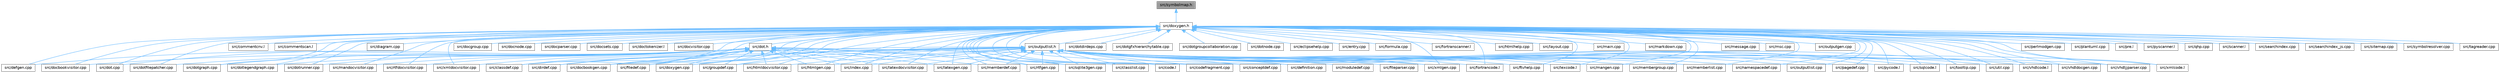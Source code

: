 digraph "src/symbolmap.h"
{
 // INTERACTIVE_SVG=YES
 // LATEX_PDF_SIZE
  bgcolor="transparent";
  edge [fontname=Helvetica,fontsize=10,labelfontname=Helvetica,labelfontsize=10];
  node [fontname=Helvetica,fontsize=10,shape=box,height=0.2,width=0.4];
  Node1 [id="Node000001",label="src/symbolmap.h",height=0.2,width=0.4,color="gray40", fillcolor="grey60", style="filled", fontcolor="black",tooltip=" "];
  Node1 -> Node2 [id="edge1_Node000001_Node000002",dir="back",color="steelblue1",style="solid",tooltip=" "];
  Node2 [id="Node000002",label="src/doxygen.h",height=0.2,width=0.4,color="grey40", fillcolor="white", style="filled",URL="$d1/da1/doxygen_8h.html",tooltip=" "];
  Node2 -> Node3 [id="edge2_Node000002_Node000003",dir="back",color="steelblue1",style="solid",tooltip=" "];
  Node3 [id="Node000003",label="src/classdef.cpp",height=0.2,width=0.4,color="grey40", fillcolor="white", style="filled",URL="$de/d89/classdef_8cpp.html",tooltip=" "];
  Node2 -> Node4 [id="edge3_Node000002_Node000004",dir="back",color="steelblue1",style="solid",tooltip=" "];
  Node4 [id="Node000004",label="src/classlist.cpp",height=0.2,width=0.4,color="grey40", fillcolor="white", style="filled",URL="$d6/d10/classlist_8cpp.html",tooltip=" "];
  Node2 -> Node5 [id="edge4_Node000002_Node000005",dir="back",color="steelblue1",style="solid",tooltip=" "];
  Node5 [id="Node000005",label="src/code.l",height=0.2,width=0.4,color="grey40", fillcolor="white", style="filled",URL="$da/d1f/code_8l.html",tooltip=" "];
  Node2 -> Node6 [id="edge5_Node000002_Node000006",dir="back",color="steelblue1",style="solid",tooltip=" "];
  Node6 [id="Node000006",label="src/codefragment.cpp",height=0.2,width=0.4,color="grey40", fillcolor="white", style="filled",URL="$dd/d4a/codefragment_8cpp.html",tooltip=" "];
  Node2 -> Node7 [id="edge6_Node000002_Node000007",dir="back",color="steelblue1",style="solid",tooltip=" "];
  Node7 [id="Node000007",label="src/commentcnv.l",height=0.2,width=0.4,color="grey40", fillcolor="white", style="filled",URL="$d0/d47/commentcnv_8l.html",tooltip=" "];
  Node2 -> Node8 [id="edge7_Node000002_Node000008",dir="back",color="steelblue1",style="solid",tooltip=" "];
  Node8 [id="Node000008",label="src/commentscan.l",height=0.2,width=0.4,color="grey40", fillcolor="white", style="filled",URL="$d7/d5f/commentscan_8l.html",tooltip=" "];
  Node2 -> Node9 [id="edge8_Node000002_Node000009",dir="back",color="steelblue1",style="solid",tooltip=" "];
  Node9 [id="Node000009",label="src/conceptdef.cpp",height=0.2,width=0.4,color="grey40", fillcolor="white", style="filled",URL="$d8/d0a/conceptdef_8cpp.html",tooltip=" "];
  Node2 -> Node10 [id="edge9_Node000002_Node000010",dir="back",color="steelblue1",style="solid",tooltip=" "];
  Node10 [id="Node000010",label="src/defgen.cpp",height=0.2,width=0.4,color="grey40", fillcolor="white", style="filled",URL="$d3/d17/defgen_8cpp.html",tooltip=" "];
  Node2 -> Node11 [id="edge10_Node000002_Node000011",dir="back",color="steelblue1",style="solid",tooltip=" "];
  Node11 [id="Node000011",label="src/definition.cpp",height=0.2,width=0.4,color="grey40", fillcolor="white", style="filled",URL="$d3/dea/definition_8cpp.html",tooltip=" "];
  Node2 -> Node12 [id="edge11_Node000002_Node000012",dir="back",color="steelblue1",style="solid",tooltip=" "];
  Node12 [id="Node000012",label="src/diagram.cpp",height=0.2,width=0.4,color="grey40", fillcolor="white", style="filled",URL="$da/d0d/diagram_8cpp.html",tooltip=" "];
  Node2 -> Node13 [id="edge12_Node000002_Node000013",dir="back",color="steelblue1",style="solid",tooltip=" "];
  Node13 [id="Node000013",label="src/dirdef.cpp",height=0.2,width=0.4,color="grey40", fillcolor="white", style="filled",URL="$d8/d52/dirdef_8cpp.html",tooltip=" "];
  Node2 -> Node14 [id="edge13_Node000002_Node000014",dir="back",color="steelblue1",style="solid",tooltip=" "];
  Node14 [id="Node000014",label="src/docbookgen.cpp",height=0.2,width=0.4,color="grey40", fillcolor="white", style="filled",URL="$d8/d29/docbookgen_8cpp.html",tooltip=" "];
  Node2 -> Node15 [id="edge14_Node000002_Node000015",dir="back",color="steelblue1",style="solid",tooltip=" "];
  Node15 [id="Node000015",label="src/docbookvisitor.cpp",height=0.2,width=0.4,color="grey40", fillcolor="white", style="filled",URL="$dc/d05/docbookvisitor_8cpp.html",tooltip=" "];
  Node2 -> Node16 [id="edge15_Node000002_Node000016",dir="back",color="steelblue1",style="solid",tooltip=" "];
  Node16 [id="Node000016",label="src/docgroup.cpp",height=0.2,width=0.4,color="grey40", fillcolor="white", style="filled",URL="$d3/d36/docgroup_8cpp.html",tooltip=" "];
  Node2 -> Node17 [id="edge16_Node000002_Node000017",dir="back",color="steelblue1",style="solid",tooltip=" "];
  Node17 [id="Node000017",label="src/docnode.cpp",height=0.2,width=0.4,color="grey40", fillcolor="white", style="filled",URL="$d0/d2b/docnode_8cpp.html",tooltip=" "];
  Node2 -> Node18 [id="edge17_Node000002_Node000018",dir="back",color="steelblue1",style="solid",tooltip=" "];
  Node18 [id="Node000018",label="src/docparser.cpp",height=0.2,width=0.4,color="grey40", fillcolor="white", style="filled",URL="$da/d17/docparser_8cpp.html",tooltip=" "];
  Node2 -> Node19 [id="edge18_Node000002_Node000019",dir="back",color="steelblue1",style="solid",tooltip=" "];
  Node19 [id="Node000019",label="src/docsets.cpp",height=0.2,width=0.4,color="grey40", fillcolor="white", style="filled",URL="$d7/d8f/docsets_8cpp.html",tooltip=" "];
  Node2 -> Node20 [id="edge19_Node000002_Node000020",dir="back",color="steelblue1",style="solid",tooltip=" "];
  Node20 [id="Node000020",label="src/doctokenizer.l",height=0.2,width=0.4,color="grey40", fillcolor="white", style="filled",URL="$d1/d39/doctokenizer_8l.html",tooltip=" "];
  Node2 -> Node21 [id="edge20_Node000002_Node000021",dir="back",color="steelblue1",style="solid",tooltip=" "];
  Node21 [id="Node000021",label="src/docvisitor.cpp",height=0.2,width=0.4,color="grey40", fillcolor="white", style="filled",URL="$da/d39/docvisitor_8cpp.html",tooltip=" "];
  Node2 -> Node22 [id="edge21_Node000002_Node000022",dir="back",color="steelblue1",style="solid",tooltip=" "];
  Node22 [id="Node000022",label="src/dot.cpp",height=0.2,width=0.4,color="grey40", fillcolor="white", style="filled",URL="$de/daa/dot_8cpp.html",tooltip=" "];
  Node2 -> Node23 [id="edge22_Node000002_Node000023",dir="back",color="steelblue1",style="solid",tooltip=" "];
  Node23 [id="Node000023",label="src/dot.h",height=0.2,width=0.4,color="grey40", fillcolor="white", style="filled",URL="$d6/d4a/dot_8h.html",tooltip=" "];
  Node23 -> Node3 [id="edge23_Node000023_Node000003",dir="back",color="steelblue1",style="solid",tooltip=" "];
  Node23 -> Node10 [id="edge24_Node000023_Node000010",dir="back",color="steelblue1",style="solid",tooltip=" "];
  Node23 -> Node13 [id="edge25_Node000023_Node000013",dir="back",color="steelblue1",style="solid",tooltip=" "];
  Node23 -> Node14 [id="edge26_Node000023_Node000014",dir="back",color="steelblue1",style="solid",tooltip=" "];
  Node23 -> Node15 [id="edge27_Node000023_Node000015",dir="back",color="steelblue1",style="solid",tooltip=" "];
  Node23 -> Node22 [id="edge28_Node000023_Node000022",dir="back",color="steelblue1",style="solid",tooltip=" "];
  Node23 -> Node24 [id="edge29_Node000023_Node000024",dir="back",color="steelblue1",style="solid",tooltip=" "];
  Node24 [id="Node000024",label="src/dotfilepatcher.cpp",height=0.2,width=0.4,color="grey40", fillcolor="white", style="filled",URL="$d9/d92/dotfilepatcher_8cpp.html",tooltip=" "];
  Node23 -> Node25 [id="edge30_Node000023_Node000025",dir="back",color="steelblue1",style="solid",tooltip=" "];
  Node25 [id="Node000025",label="src/dotgraph.cpp",height=0.2,width=0.4,color="grey40", fillcolor="white", style="filled",URL="$de/d45/dotgraph_8cpp.html",tooltip=" "];
  Node23 -> Node26 [id="edge31_Node000023_Node000026",dir="back",color="steelblue1",style="solid",tooltip=" "];
  Node26 [id="Node000026",label="src/dotlegendgraph.cpp",height=0.2,width=0.4,color="grey40", fillcolor="white", style="filled",URL="$d4/d33/dotlegendgraph_8cpp.html",tooltip=" "];
  Node23 -> Node27 [id="edge32_Node000023_Node000027",dir="back",color="steelblue1",style="solid",tooltip=" "];
  Node27 [id="Node000027",label="src/dotrunner.cpp",height=0.2,width=0.4,color="grey40", fillcolor="white", style="filled",URL="$d1/dfe/dotrunner_8cpp.html",tooltip=" "];
  Node23 -> Node28 [id="edge33_Node000023_Node000028",dir="back",color="steelblue1",style="solid",tooltip=" "];
  Node28 [id="Node000028",label="src/doxygen.cpp",height=0.2,width=0.4,color="grey40", fillcolor="white", style="filled",URL="$dc/d98/doxygen_8cpp.html",tooltip=" "];
  Node23 -> Node29 [id="edge34_Node000023_Node000029",dir="back",color="steelblue1",style="solid",tooltip=" "];
  Node29 [id="Node000029",label="src/filedef.cpp",height=0.2,width=0.4,color="grey40", fillcolor="white", style="filled",URL="$d6/ddc/filedef_8cpp.html",tooltip=" "];
  Node23 -> Node30 [id="edge35_Node000023_Node000030",dir="back",color="steelblue1",style="solid",tooltip=" "];
  Node30 [id="Node000030",label="src/groupdef.cpp",height=0.2,width=0.4,color="grey40", fillcolor="white", style="filled",URL="$d6/d42/groupdef_8cpp.html",tooltip=" "];
  Node23 -> Node31 [id="edge36_Node000023_Node000031",dir="back",color="steelblue1",style="solid",tooltip=" "];
  Node31 [id="Node000031",label="src/htmldocvisitor.cpp",height=0.2,width=0.4,color="grey40", fillcolor="white", style="filled",URL="$da/db0/htmldocvisitor_8cpp.html",tooltip=" "];
  Node23 -> Node32 [id="edge37_Node000023_Node000032",dir="back",color="steelblue1",style="solid",tooltip=" "];
  Node32 [id="Node000032",label="src/htmlgen.cpp",height=0.2,width=0.4,color="grey40", fillcolor="white", style="filled",URL="$d8/d6e/htmlgen_8cpp.html",tooltip=" "];
  Node23 -> Node33 [id="edge38_Node000023_Node000033",dir="back",color="steelblue1",style="solid",tooltip=" "];
  Node33 [id="Node000033",label="src/index.cpp",height=0.2,width=0.4,color="grey40", fillcolor="white", style="filled",URL="$db/d14/index_8cpp.html",tooltip="This file contains functions for the various index pages."];
  Node23 -> Node34 [id="edge39_Node000023_Node000034",dir="back",color="steelblue1",style="solid",tooltip=" "];
  Node34 [id="Node000034",label="src/latexdocvisitor.cpp",height=0.2,width=0.4,color="grey40", fillcolor="white", style="filled",URL="$d1/d4e/latexdocvisitor_8cpp.html",tooltip=" "];
  Node23 -> Node35 [id="edge40_Node000023_Node000035",dir="back",color="steelblue1",style="solid",tooltip=" "];
  Node35 [id="Node000035",label="src/latexgen.cpp",height=0.2,width=0.4,color="grey40", fillcolor="white", style="filled",URL="$d4/d42/latexgen_8cpp.html",tooltip=" "];
  Node23 -> Node36 [id="edge41_Node000023_Node000036",dir="back",color="steelblue1",style="solid",tooltip=" "];
  Node36 [id="Node000036",label="src/mandocvisitor.cpp",height=0.2,width=0.4,color="grey40", fillcolor="white", style="filled",URL="$d8/dde/mandocvisitor_8cpp.html",tooltip=" "];
  Node23 -> Node37 [id="edge42_Node000023_Node000037",dir="back",color="steelblue1",style="solid",tooltip=" "];
  Node37 [id="Node000037",label="src/memberdef.cpp",height=0.2,width=0.4,color="grey40", fillcolor="white", style="filled",URL="$d0/d72/memberdef_8cpp.html",tooltip=" "];
  Node23 -> Node38 [id="edge43_Node000023_Node000038",dir="back",color="steelblue1",style="solid",tooltip=" "];
  Node38 [id="Node000038",label="src/rtfdocvisitor.cpp",height=0.2,width=0.4,color="grey40", fillcolor="white", style="filled",URL="$de/d9a/rtfdocvisitor_8cpp.html",tooltip=" "];
  Node23 -> Node39 [id="edge44_Node000023_Node000039",dir="back",color="steelblue1",style="solid",tooltip=" "];
  Node39 [id="Node000039",label="src/rtfgen.cpp",height=0.2,width=0.4,color="grey40", fillcolor="white", style="filled",URL="$d0/d9c/rtfgen_8cpp.html",tooltip=" "];
  Node23 -> Node40 [id="edge45_Node000023_Node000040",dir="back",color="steelblue1",style="solid",tooltip=" "];
  Node40 [id="Node000040",label="src/sqlite3gen.cpp",height=0.2,width=0.4,color="grey40", fillcolor="white", style="filled",URL="$d8/df8/sqlite3gen_8cpp.html",tooltip=" "];
  Node23 -> Node41 [id="edge46_Node000023_Node000041",dir="back",color="steelblue1",style="solid",tooltip=" "];
  Node41 [id="Node000041",label="src/xmldocvisitor.cpp",height=0.2,width=0.4,color="grey40", fillcolor="white", style="filled",URL="$dd/db6/xmldocvisitor_8cpp.html",tooltip=" "];
  Node23 -> Node42 [id="edge47_Node000023_Node000042",dir="back",color="steelblue1",style="solid",tooltip=" "];
  Node42 [id="Node000042",label="src/xmlgen.cpp",height=0.2,width=0.4,color="grey40", fillcolor="white", style="filled",URL="$d0/dc3/xmlgen_8cpp.html",tooltip=" "];
  Node2 -> Node43 [id="edge48_Node000002_Node000043",dir="back",color="steelblue1",style="solid",tooltip=" "];
  Node43 [id="Node000043",label="src/dotdirdeps.cpp",height=0.2,width=0.4,color="grey40", fillcolor="white", style="filled",URL="$da/d45/dotdirdeps_8cpp.html",tooltip=" "];
  Node2 -> Node24 [id="edge49_Node000002_Node000024",dir="back",color="steelblue1",style="solid",tooltip=" "];
  Node2 -> Node44 [id="edge50_Node000002_Node000044",dir="back",color="steelblue1",style="solid",tooltip=" "];
  Node44 [id="Node000044",label="src/dotgfxhierarchytable.cpp",height=0.2,width=0.4,color="grey40", fillcolor="white", style="filled",URL="$d4/d09/dotgfxhierarchytable_8cpp.html",tooltip=" "];
  Node2 -> Node25 [id="edge51_Node000002_Node000025",dir="back",color="steelblue1",style="solid",tooltip=" "];
  Node2 -> Node45 [id="edge52_Node000002_Node000045",dir="back",color="steelblue1",style="solid",tooltip=" "];
  Node45 [id="Node000045",label="src/dotgroupcollaboration.cpp",height=0.2,width=0.4,color="grey40", fillcolor="white", style="filled",URL="$d1/d86/dotgroupcollaboration_8cpp.html",tooltip=" "];
  Node2 -> Node26 [id="edge53_Node000002_Node000026",dir="back",color="steelblue1",style="solid",tooltip=" "];
  Node2 -> Node46 [id="edge54_Node000002_Node000046",dir="back",color="steelblue1",style="solid",tooltip=" "];
  Node46 [id="Node000046",label="src/dotnode.cpp",height=0.2,width=0.4,color="grey40", fillcolor="white", style="filled",URL="$df/d58/dotnode_8cpp.html",tooltip=" "];
  Node2 -> Node27 [id="edge55_Node000002_Node000027",dir="back",color="steelblue1",style="solid",tooltip=" "];
  Node2 -> Node28 [id="edge56_Node000002_Node000028",dir="back",color="steelblue1",style="solid",tooltip=" "];
  Node2 -> Node47 [id="edge57_Node000002_Node000047",dir="back",color="steelblue1",style="solid",tooltip=" "];
  Node47 [id="Node000047",label="src/eclipsehelp.cpp",height=0.2,width=0.4,color="grey40", fillcolor="white", style="filled",URL="$d8/d56/eclipsehelp_8cpp.html",tooltip=" "];
  Node2 -> Node48 [id="edge58_Node000002_Node000048",dir="back",color="steelblue1",style="solid",tooltip=" "];
  Node48 [id="Node000048",label="src/entry.cpp",height=0.2,width=0.4,color="grey40", fillcolor="white", style="filled",URL="$d2/dd2/entry_8cpp.html",tooltip=" "];
  Node2 -> Node29 [id="edge59_Node000002_Node000029",dir="back",color="steelblue1",style="solid",tooltip=" "];
  Node2 -> Node49 [id="edge60_Node000002_Node000049",dir="back",color="steelblue1",style="solid",tooltip=" "];
  Node49 [id="Node000049",label="src/formula.cpp",height=0.2,width=0.4,color="grey40", fillcolor="white", style="filled",URL="$d7/d5b/formula_8cpp.html",tooltip=" "];
  Node2 -> Node50 [id="edge61_Node000002_Node000050",dir="back",color="steelblue1",style="solid",tooltip=" "];
  Node50 [id="Node000050",label="src/fortrancode.l",height=0.2,width=0.4,color="grey40", fillcolor="white", style="filled",URL="$d9/d5b/fortrancode_8l.html",tooltip=" "];
  Node2 -> Node51 [id="edge62_Node000002_Node000051",dir="back",color="steelblue1",style="solid",tooltip=" "];
  Node51 [id="Node000051",label="src/fortranscanner.l",height=0.2,width=0.4,color="grey40", fillcolor="white", style="filled",URL="$dd/d00/fortranscanner_8l.html",tooltip=" "];
  Node2 -> Node52 [id="edge63_Node000002_Node000052",dir="back",color="steelblue1",style="solid",tooltip=" "];
  Node52 [id="Node000052",label="src/ftvhelp.cpp",height=0.2,width=0.4,color="grey40", fillcolor="white", style="filled",URL="$db/d41/ftvhelp_8cpp.html",tooltip=" "];
  Node2 -> Node30 [id="edge64_Node000002_Node000030",dir="back",color="steelblue1",style="solid",tooltip=" "];
  Node2 -> Node31 [id="edge65_Node000002_Node000031",dir="back",color="steelblue1",style="solid",tooltip=" "];
  Node2 -> Node32 [id="edge66_Node000002_Node000032",dir="back",color="steelblue1",style="solid",tooltip=" "];
  Node2 -> Node53 [id="edge67_Node000002_Node000053",dir="back",color="steelblue1",style="solid",tooltip=" "];
  Node53 [id="Node000053",label="src/htmlhelp.cpp",height=0.2,width=0.4,color="grey40", fillcolor="white", style="filled",URL="$d3/d4b/htmlhelp_8cpp.html",tooltip=" "];
  Node2 -> Node33 [id="edge68_Node000002_Node000033",dir="back",color="steelblue1",style="solid",tooltip=" "];
  Node2 -> Node34 [id="edge69_Node000002_Node000034",dir="back",color="steelblue1",style="solid",tooltip=" "];
  Node2 -> Node35 [id="edge70_Node000002_Node000035",dir="back",color="steelblue1",style="solid",tooltip=" "];
  Node2 -> Node54 [id="edge71_Node000002_Node000054",dir="back",color="steelblue1",style="solid",tooltip=" "];
  Node54 [id="Node000054",label="src/layout.cpp",height=0.2,width=0.4,color="grey40", fillcolor="white", style="filled",URL="$db/d16/layout_8cpp.html",tooltip=" "];
  Node2 -> Node55 [id="edge72_Node000002_Node000055",dir="back",color="steelblue1",style="solid",tooltip=" "];
  Node55 [id="Node000055",label="src/lexcode.l",height=0.2,width=0.4,color="grey40", fillcolor="white", style="filled",URL="$d0/d7e/lexcode_8l.html",tooltip=" "];
  Node2 -> Node56 [id="edge73_Node000002_Node000056",dir="back",color="steelblue1",style="solid",tooltip=" "];
  Node56 [id="Node000056",label="src/main.cpp",height=0.2,width=0.4,color="grey40", fillcolor="white", style="filled",URL="$df/d0a/main_8cpp.html",tooltip="main entry point for doxygen"];
  Node2 -> Node36 [id="edge74_Node000002_Node000036",dir="back",color="steelblue1",style="solid",tooltip=" "];
  Node2 -> Node57 [id="edge75_Node000002_Node000057",dir="back",color="steelblue1",style="solid",tooltip=" "];
  Node57 [id="Node000057",label="src/mangen.cpp",height=0.2,width=0.4,color="grey40", fillcolor="white", style="filled",URL="$d7/de7/mangen_8cpp.html",tooltip=" "];
  Node2 -> Node58 [id="edge76_Node000002_Node000058",dir="back",color="steelblue1",style="solid",tooltip=" "];
  Node58 [id="Node000058",label="src/markdown.cpp",height=0.2,width=0.4,color="grey40", fillcolor="white", style="filled",URL="$de/d04/markdown_8cpp.html",tooltip=" "];
  Node2 -> Node37 [id="edge77_Node000002_Node000037",dir="back",color="steelblue1",style="solid",tooltip=" "];
  Node2 -> Node59 [id="edge78_Node000002_Node000059",dir="back",color="steelblue1",style="solid",tooltip=" "];
  Node59 [id="Node000059",label="src/membergroup.cpp",height=0.2,width=0.4,color="grey40", fillcolor="white", style="filled",URL="$d6/d18/membergroup_8cpp.html",tooltip=" "];
  Node2 -> Node60 [id="edge79_Node000002_Node000060",dir="back",color="steelblue1",style="solid",tooltip=" "];
  Node60 [id="Node000060",label="src/memberlist.cpp",height=0.2,width=0.4,color="grey40", fillcolor="white", style="filled",URL="$d0/d14/memberlist_8cpp.html",tooltip=" "];
  Node2 -> Node61 [id="edge80_Node000002_Node000061",dir="back",color="steelblue1",style="solid",tooltip=" "];
  Node61 [id="Node000061",label="src/message.cpp",height=0.2,width=0.4,color="grey40", fillcolor="white", style="filled",URL="$d8/d6a/message_8cpp.html",tooltip=" "];
  Node2 -> Node62 [id="edge81_Node000002_Node000062",dir="back",color="steelblue1",style="solid",tooltip=" "];
  Node62 [id="Node000062",label="src/msc.cpp",height=0.2,width=0.4,color="grey40", fillcolor="white", style="filled",URL="$db/d33/msc_8cpp.html",tooltip=" "];
  Node2 -> Node63 [id="edge82_Node000002_Node000063",dir="back",color="steelblue1",style="solid",tooltip=" "];
  Node63 [id="Node000063",label="src/namespacedef.cpp",height=0.2,width=0.4,color="grey40", fillcolor="white", style="filled",URL="$d7/d1c/namespacedef_8cpp.html",tooltip=" "];
  Node2 -> Node64 [id="edge83_Node000002_Node000064",dir="back",color="steelblue1",style="solid",tooltip=" "];
  Node64 [id="Node000064",label="src/outputgen.cpp",height=0.2,width=0.4,color="grey40", fillcolor="white", style="filled",URL="$d0/d17/outputgen_8cpp.html",tooltip=" "];
  Node2 -> Node65 [id="edge84_Node000002_Node000065",dir="back",color="steelblue1",style="solid",tooltip=" "];
  Node65 [id="Node000065",label="src/outputlist.cpp",height=0.2,width=0.4,color="grey40", fillcolor="white", style="filled",URL="$db/dd8/outputlist_8cpp.html",tooltip=" "];
  Node2 -> Node66 [id="edge85_Node000002_Node000066",dir="back",color="steelblue1",style="solid",tooltip=" "];
  Node66 [id="Node000066",label="src/outputlist.h",height=0.2,width=0.4,color="grey40", fillcolor="white", style="filled",URL="$d2/db9/outputlist_8h.html",tooltip=" "];
  Node66 -> Node3 [id="edge86_Node000066_Node000003",dir="back",color="steelblue1",style="solid",tooltip=" "];
  Node66 -> Node4 [id="edge87_Node000066_Node000004",dir="back",color="steelblue1",style="solid",tooltip=" "];
  Node66 -> Node5 [id="edge88_Node000066_Node000005",dir="back",color="steelblue1",style="solid",tooltip=" "];
  Node66 -> Node6 [id="edge89_Node000066_Node000006",dir="back",color="steelblue1",style="solid",tooltip=" "];
  Node66 -> Node9 [id="edge90_Node000066_Node000009",dir="back",color="steelblue1",style="solid",tooltip=" "];
  Node66 -> Node11 [id="edge91_Node000066_Node000011",dir="back",color="steelblue1",style="solid",tooltip=" "];
  Node66 -> Node13 [id="edge92_Node000066_Node000013",dir="back",color="steelblue1",style="solid",tooltip=" "];
  Node66 -> Node14 [id="edge93_Node000066_Node000014",dir="back",color="steelblue1",style="solid",tooltip=" "];
  Node66 -> Node28 [id="edge94_Node000066_Node000028",dir="back",color="steelblue1",style="solid",tooltip=" "];
  Node66 -> Node29 [id="edge95_Node000066_Node000029",dir="back",color="steelblue1",style="solid",tooltip=" "];
  Node66 -> Node67 [id="edge96_Node000066_Node000067",dir="back",color="steelblue1",style="solid",tooltip=" "];
  Node67 [id="Node000067",label="src/fileparser.cpp",height=0.2,width=0.4,color="grey40", fillcolor="white", style="filled",URL="$d9/d74/fileparser_8cpp.html",tooltip=" "];
  Node66 -> Node50 [id="edge97_Node000066_Node000050",dir="back",color="steelblue1",style="solid",tooltip=" "];
  Node66 -> Node52 [id="edge98_Node000066_Node000052",dir="back",color="steelblue1",style="solid",tooltip=" "];
  Node66 -> Node30 [id="edge99_Node000066_Node000030",dir="back",color="steelblue1",style="solid",tooltip=" "];
  Node66 -> Node31 [id="edge100_Node000066_Node000031",dir="back",color="steelblue1",style="solid",tooltip=" "];
  Node66 -> Node32 [id="edge101_Node000066_Node000032",dir="back",color="steelblue1",style="solid",tooltip=" "];
  Node66 -> Node33 [id="edge102_Node000066_Node000033",dir="back",color="steelblue1",style="solid",tooltip=" "];
  Node66 -> Node34 [id="edge103_Node000066_Node000034",dir="back",color="steelblue1",style="solid",tooltip=" "];
  Node66 -> Node35 [id="edge104_Node000066_Node000035",dir="back",color="steelblue1",style="solid",tooltip=" "];
  Node66 -> Node55 [id="edge105_Node000066_Node000055",dir="back",color="steelblue1",style="solid",tooltip=" "];
  Node66 -> Node57 [id="edge106_Node000066_Node000057",dir="back",color="steelblue1",style="solid",tooltip=" "];
  Node66 -> Node37 [id="edge107_Node000066_Node000037",dir="back",color="steelblue1",style="solid",tooltip=" "];
  Node66 -> Node59 [id="edge108_Node000066_Node000059",dir="back",color="steelblue1",style="solid",tooltip=" "];
  Node66 -> Node60 [id="edge109_Node000066_Node000060",dir="back",color="steelblue1",style="solid",tooltip=" "];
  Node66 -> Node68 [id="edge110_Node000066_Node000068",dir="back",color="steelblue1",style="solid",tooltip=" "];
  Node68 [id="Node000068",label="src/moduledef.cpp",height=0.2,width=0.4,color="grey40", fillcolor="white", style="filled",URL="$dd/d5c/moduledef_8cpp.html",tooltip=" "];
  Node66 -> Node63 [id="edge111_Node000066_Node000063",dir="back",color="steelblue1",style="solid",tooltip=" "];
  Node66 -> Node65 [id="edge112_Node000066_Node000065",dir="back",color="steelblue1",style="solid",tooltip=" "];
  Node66 -> Node69 [id="edge113_Node000066_Node000069",dir="back",color="steelblue1",style="solid",tooltip=" "];
  Node69 [id="Node000069",label="src/pagedef.cpp",height=0.2,width=0.4,color="grey40", fillcolor="white", style="filled",URL="$d9/db4/pagedef_8cpp.html",tooltip=" "];
  Node66 -> Node70 [id="edge114_Node000066_Node000070",dir="back",color="steelblue1",style="solid",tooltip=" "];
  Node70 [id="Node000070",label="src/pycode.l",height=0.2,width=0.4,color="grey40", fillcolor="white", style="filled",URL="$d3/ded/pycode_8l.html",tooltip=" "];
  Node66 -> Node39 [id="edge115_Node000066_Node000039",dir="back",color="steelblue1",style="solid",tooltip=" "];
  Node66 -> Node71 [id="edge116_Node000066_Node000071",dir="back",color="steelblue1",style="solid",tooltip=" "];
  Node71 [id="Node000071",label="src/sqlcode.l",height=0.2,width=0.4,color="grey40", fillcolor="white", style="filled",URL="$d2/dda/sqlcode_8l.html",tooltip=" "];
  Node66 -> Node40 [id="edge117_Node000066_Node000040",dir="back",color="steelblue1",style="solid",tooltip=" "];
  Node66 -> Node72 [id="edge118_Node000066_Node000072",dir="back",color="steelblue1",style="solid",tooltip=" "];
  Node72 [id="Node000072",label="src/tooltip.cpp",height=0.2,width=0.4,color="grey40", fillcolor="white", style="filled",URL="$d7/d56/tooltip_8cpp.html",tooltip=" "];
  Node66 -> Node73 [id="edge119_Node000066_Node000073",dir="back",color="steelblue1",style="solid",tooltip=" "];
  Node73 [id="Node000073",label="src/util.cpp",height=0.2,width=0.4,color="grey40", fillcolor="white", style="filled",URL="$df/d2d/util_8cpp.html",tooltip=" "];
  Node66 -> Node74 [id="edge120_Node000066_Node000074",dir="back",color="steelblue1",style="solid",tooltip=" "];
  Node74 [id="Node000074",label="src/vhdlcode.l",height=0.2,width=0.4,color="grey40", fillcolor="white", style="filled",URL="$d5/d6a/vhdlcode_8l.html",tooltip=" "];
  Node66 -> Node75 [id="edge121_Node000066_Node000075",dir="back",color="steelblue1",style="solid",tooltip=" "];
  Node75 [id="Node000075",label="src/vhdldocgen.cpp",height=0.2,width=0.4,color="grey40", fillcolor="white", style="filled",URL="$de/dea/vhdldocgen_8cpp.html",tooltip=" "];
  Node66 -> Node76 [id="edge122_Node000066_Node000076",dir="back",color="steelblue1",style="solid",tooltip=" "];
  Node76 [id="Node000076",label="src/vhdljjparser.cpp",height=0.2,width=0.4,color="grey40", fillcolor="white", style="filled",URL="$d1/d86/vhdljjparser_8cpp.html",tooltip=" "];
  Node66 -> Node77 [id="edge123_Node000066_Node000077",dir="back",color="steelblue1",style="solid",tooltip=" "];
  Node77 [id="Node000077",label="src/xmlcode.l",height=0.2,width=0.4,color="grey40", fillcolor="white", style="filled",URL="$dc/dc1/xmlcode_8l.html",tooltip=" "];
  Node66 -> Node42 [id="edge124_Node000066_Node000042",dir="back",color="steelblue1",style="solid",tooltip=" "];
  Node2 -> Node69 [id="edge125_Node000002_Node000069",dir="back",color="steelblue1",style="solid",tooltip=" "];
  Node2 -> Node78 [id="edge126_Node000002_Node000078",dir="back",color="steelblue1",style="solid",tooltip=" "];
  Node78 [id="Node000078",label="src/perlmodgen.cpp",height=0.2,width=0.4,color="grey40", fillcolor="white", style="filled",URL="$de/dd0/perlmodgen_8cpp.html",tooltip=" "];
  Node2 -> Node79 [id="edge127_Node000002_Node000079",dir="back",color="steelblue1",style="solid",tooltip=" "];
  Node79 [id="Node000079",label="src/plantuml.cpp",height=0.2,width=0.4,color="grey40", fillcolor="white", style="filled",URL="$d7/d5b/plantuml_8cpp.html",tooltip=" "];
  Node2 -> Node80 [id="edge128_Node000002_Node000080",dir="back",color="steelblue1",style="solid",tooltip=" "];
  Node80 [id="Node000080",label="src/pre.l",height=0.2,width=0.4,color="grey40", fillcolor="white", style="filled",URL="$d0/da7/pre_8l.html",tooltip=" "];
  Node2 -> Node70 [id="edge129_Node000002_Node000070",dir="back",color="steelblue1",style="solid",tooltip=" "];
  Node2 -> Node81 [id="edge130_Node000002_Node000081",dir="back",color="steelblue1",style="solid",tooltip=" "];
  Node81 [id="Node000081",label="src/pyscanner.l",height=0.2,width=0.4,color="grey40", fillcolor="white", style="filled",URL="$de/d2b/pyscanner_8l.html",tooltip=" "];
  Node2 -> Node82 [id="edge131_Node000002_Node000082",dir="back",color="steelblue1",style="solid",tooltip=" "];
  Node82 [id="Node000082",label="src/qhp.cpp",height=0.2,width=0.4,color="grey40", fillcolor="white", style="filled",URL="$d9/d45/qhp_8cpp.html",tooltip=" "];
  Node2 -> Node38 [id="edge132_Node000002_Node000038",dir="back",color="steelblue1",style="solid",tooltip=" "];
  Node2 -> Node39 [id="edge133_Node000002_Node000039",dir="back",color="steelblue1",style="solid",tooltip=" "];
  Node2 -> Node83 [id="edge134_Node000002_Node000083",dir="back",color="steelblue1",style="solid",tooltip=" "];
  Node83 [id="Node000083",label="src/scanner.l",height=0.2,width=0.4,color="grey40", fillcolor="white", style="filled",URL="$da/d11/scanner_8l.html",tooltip=" "];
  Node2 -> Node84 [id="edge135_Node000002_Node000084",dir="back",color="steelblue1",style="solid",tooltip=" "];
  Node84 [id="Node000084",label="src/searchindex.cpp",height=0.2,width=0.4,color="grey40", fillcolor="white", style="filled",URL="$d7/d79/searchindex_8cpp.html",tooltip=" "];
  Node2 -> Node85 [id="edge136_Node000002_Node000085",dir="back",color="steelblue1",style="solid",tooltip=" "];
  Node85 [id="Node000085",label="src/searchindex_js.cpp",height=0.2,width=0.4,color="grey40", fillcolor="white", style="filled",URL="$d9/d2f/searchindex__js_8cpp.html",tooltip=" "];
  Node2 -> Node86 [id="edge137_Node000002_Node000086",dir="back",color="steelblue1",style="solid",tooltip=" "];
  Node86 [id="Node000086",label="src/sitemap.cpp",height=0.2,width=0.4,color="grey40", fillcolor="white", style="filled",URL="$d3/d25/sitemap_8cpp.html",tooltip=" "];
  Node2 -> Node71 [id="edge138_Node000002_Node000071",dir="back",color="steelblue1",style="solid",tooltip=" "];
  Node2 -> Node40 [id="edge139_Node000002_Node000040",dir="back",color="steelblue1",style="solid",tooltip=" "];
  Node2 -> Node87 [id="edge140_Node000002_Node000087",dir="back",color="steelblue1",style="solid",tooltip=" "];
  Node87 [id="Node000087",label="src/symbolresolver.cpp",height=0.2,width=0.4,color="grey40", fillcolor="white", style="filled",URL="$d2/d99/symbolresolver_8cpp.html",tooltip=" "];
  Node2 -> Node88 [id="edge141_Node000002_Node000088",dir="back",color="steelblue1",style="solid",tooltip=" "];
  Node88 [id="Node000088",label="src/tagreader.cpp",height=0.2,width=0.4,color="grey40", fillcolor="white", style="filled",URL="$d4/d7b/tagreader_8cpp.html",tooltip=" "];
  Node2 -> Node72 [id="edge142_Node000002_Node000072",dir="back",color="steelblue1",style="solid",tooltip=" "];
  Node2 -> Node73 [id="edge143_Node000002_Node000073",dir="back",color="steelblue1",style="solid",tooltip=" "];
  Node2 -> Node74 [id="edge144_Node000002_Node000074",dir="back",color="steelblue1",style="solid",tooltip=" "];
  Node2 -> Node75 [id="edge145_Node000002_Node000075",dir="back",color="steelblue1",style="solid",tooltip=" "];
  Node2 -> Node76 [id="edge146_Node000002_Node000076",dir="back",color="steelblue1",style="solid",tooltip=" "];
  Node2 -> Node77 [id="edge147_Node000002_Node000077",dir="back",color="steelblue1",style="solid",tooltip=" "];
  Node2 -> Node41 [id="edge148_Node000002_Node000041",dir="back",color="steelblue1",style="solid",tooltip=" "];
  Node2 -> Node42 [id="edge149_Node000002_Node000042",dir="back",color="steelblue1",style="solid",tooltip=" "];
}
